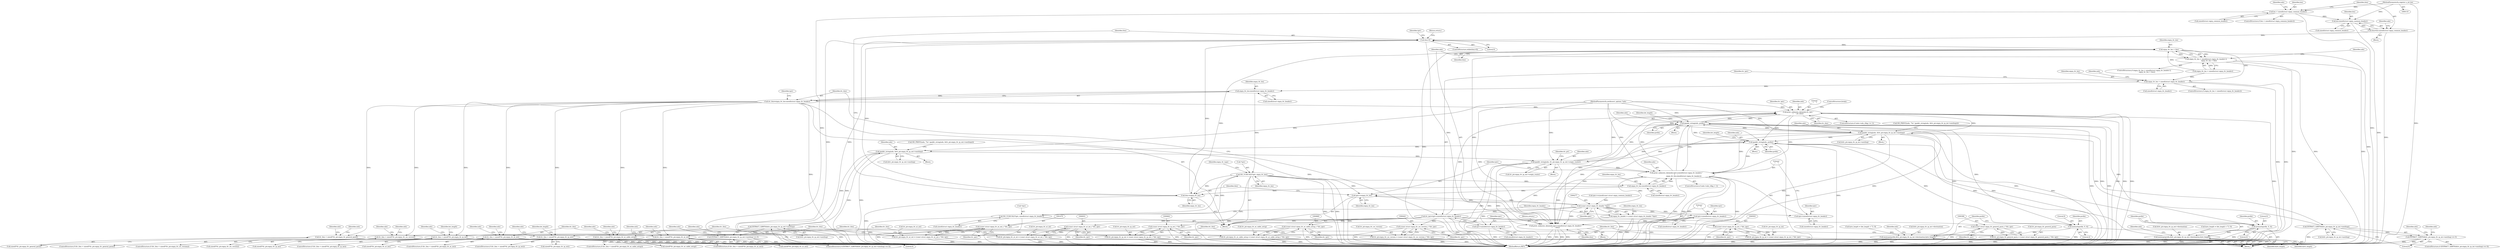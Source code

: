 digraph "0_tcpdump_de981e6070d168b58ec1bb0713ded77ed4ad87f4@API" {
"1000202" [label="(Call,len-sizeof(struct eigrp_common_header))"];
"1000176" [label="(Call,len < sizeof(struct eigrp_common_header))"];
"1000113" [label="(MethodParameterIn,register u_int len)"];
"1000200" [label="(Call,tlen=len-sizeof(struct eigrp_common_header))"];
"1000265" [label="(Call,tlen>0)"];
"1000299" [label="(Call,eigrp_tlv_len > tlen)"];
"1000294" [label="(Call,eigrp_tlv_len < sizeof(struct eigrp_tlv_header) ||\n            eigrp_tlv_len > tlen)"];
"1000303" [label="(Call,print_unknown_data(ndo,tptr+sizeof(struct eigrp_tlv_header),\"\n\t    \",tlen))"];
"1000326" [label="(Call,eigrp_tlv_len < sizeof(struct eigrp_tlv_header))"];
"1000349" [label="(Call,eigrp_tlv_len-sizeof(struct eigrp_tlv_header))"];
"1000347" [label="(Call,tlv_tlen=eigrp_tlv_len-sizeof(struct eigrp_tlv_header))"];
"1000369" [label="(Call,tlv_tlen < sizeof(*tlv_ptr.eigrp_tlv_general_parm))"];
"1000444" [label="(Call,tlv_tlen < sizeof(*tlv_ptr.eigrp_tlv_sw_version))"];
"1000506" [label="(Call,tlv_tlen < sizeof(*tlv_ptr.eigrp_tlv_ip_int))"];
"1000665" [label="(Call,tlv_tlen < sizeof(*tlv_ptr.eigrp_tlv_ip_ext))"];
"1000872" [label="(Call,tlv_tlen < sizeof(*tlv_ptr.eigrp_tlv_at_cable_setup))"];
"1000934" [label="(Call,tlv_tlen < sizeof(*tlv_ptr.eigrp_tlv_at_int))"];
"1001073" [label="(Call,tlv_tlen < sizeof(*tlv_ptr.eigrp_tlv_at_ext))"];
"1001262" [label="(Call,print_unknown_data(ndo,tlv_tptr,\"\n\t    \",tlv_tlen))"];
"1000575" [label="(Call,ipaddr_string(ndo, prefix))"];
"1000556" [label="(Call,memset(prefix, 0, 4))"];
"1000560" [label="(Call,memcpy(prefix,&tlv_ptr.eigrp_tlv_ip_int->destination,byte_length))"];
"1000599" [label="(Call,ipaddr_string(ndo, &tlv_ptr.eigrp_tlv_ip_int->nexthop))"];
"1000581" [label="(Call,EXTRACT_32BITS(&tlv_ptr.eigrp_tlv_ip_int->nexthop))"];
"1000580" [label="(Call,EXTRACT_32BITS(&tlv_ptr.eigrp_tlv_ip_int->nexthop) == 0)"];
"1000734" [label="(Call,ipaddr_string(ndo, prefix))"];
"1000715" [label="(Call,memset(prefix, 0, 4))"];
"1000719" [label="(Call,memcpy(prefix,&tlv_ptr.eigrp_tlv_ip_ext->destination,byte_length))"];
"1000758" [label="(Call,ipaddr_string(ndo, &tlv_ptr.eigrp_tlv_ip_ext->nexthop))"];
"1000740" [label="(Call,EXTRACT_32BITS(&tlv_ptr.eigrp_tlv_ip_ext->nexthop))"];
"1000739" [label="(Call,EXTRACT_32BITS(&tlv_ptr.eigrp_tlv_ip_ext->nexthop) == 0)"];
"1000772" [label="(Call,ipaddr_string(ndo, tlv_ptr.eigrp_tlv_ip_ext->origin_router))"];
"1001274" [label="(Call,print_unknown_data(ndo,tptr+sizeof(struct eigrp_tlv_header),\"\n\t    \",\n                               eigrp_tlv_len-sizeof(struct eigrp_tlv_header)))"];
"1000353" [label="(Call,ND_TCHECK2(*tptr, eigrp_tlv_len))"];
"1000269" [label="(Call,ND_TCHECK2(*tptr, sizeof(struct eigrp_tlv_header)))"];
"1001281" [label="(Call,eigrp_tlv_len-sizeof(struct eigrp_tlv_header))"];
"1001285" [label="(Call,tptr+=eigrp_tlv_len)"];
"1000276" [label="(Call,(const struct eigrp_tlv_header *)tptr)"];
"1000274" [label="(Call,eigrp_tlv_header = (const struct eigrp_tlv_header *)tptr)"];
"1000305" [label="(Call,tptr+sizeof(struct eigrp_tlv_header))"];
"1000341" [label="(Call,tlv_tptr=tptr+sizeof(struct eigrp_tlv_header))"];
"1000365" [label="(Call,(const struct eigrp_tlv_general_parm_t *)tlv_tptr)"];
"1000361" [label="(Call,tlv_ptr.eigrp_tlv_general_parm = (const struct eigrp_tlv_general_parm_t *)tlv_tptr)"];
"1000440" [label="(Call,(const struct eigrp_tlv_sw_version_t *)tlv_tptr)"];
"1000436" [label="(Call,tlv_ptr.eigrp_tlv_sw_version = (const struct eigrp_tlv_sw_version_t *)tlv_tptr)"];
"1000502" [label="(Call,(const struct eigrp_tlv_ip_int_t *)tlv_tptr)"];
"1000498" [label="(Call,tlv_ptr.eigrp_tlv_ip_int = (const struct eigrp_tlv_ip_int_t *)tlv_tptr)"];
"1000661" [label="(Call,(const struct eigrp_tlv_ip_ext_t *)tlv_tptr)"];
"1000657" [label="(Call,tlv_ptr.eigrp_tlv_ip_ext = (const struct eigrp_tlv_ip_ext_t *)tlv_tptr)"];
"1000868" [label="(Call,(const struct eigrp_tlv_at_cable_setup_t *)tlv_tptr)"];
"1000864" [label="(Call,tlv_ptr.eigrp_tlv_at_cable_setup = (const struct eigrp_tlv_at_cable_setup_t *)tlv_tptr)"];
"1000930" [label="(Call,(const struct eigrp_tlv_at_int_t *)tlv_tptr)"];
"1000926" [label="(Call,tlv_ptr.eigrp_tlv_at_int = (const struct eigrp_tlv_at_int_t *)tlv_tptr)"];
"1001069" [label="(Call,(const struct eigrp_tlv_at_ext_t *)tlv_tptr)"];
"1001065" [label="(Call,tlv_ptr.eigrp_tlv_at_ext = (const struct eigrp_tlv_at_ext_t *)tlv_tptr)"];
"1000343" [label="(Call,tptr+sizeof(struct eigrp_tlv_header))"];
"1001276" [label="(Call,tptr+sizeof(struct eigrp_tlv_header))"];
"1001288" [label="(Call,tlen-=eigrp_tlv_len)"];
"1000351" [label="(Call,sizeof(struct eigrp_tlv_header))"];
"1001264" [label="(Identifier,tlv_tptr)"];
"1000307" [label="(Call,sizeof(struct eigrp_tlv_header))"];
"1000365" [label="(Call,(const struct eigrp_tlv_general_parm_t *)tlv_tptr)"];
"1000577" [label="(Identifier,prefix)"];
"1000202" [label="(Call,len-sizeof(struct eigrp_common_header))"];
"1000588" [label="(Literal,0)"];
"1000930" [label="(Call,(const struct eigrp_tlv_at_int_t *)tlv_tptr)"];
"1000295" [label="(Call,eigrp_tlv_len < sizeof(struct eigrp_tlv_header))"];
"1000960" [label="(Identifier,ndo)"];
"1000327" [label="(Identifier,eigrp_tlv_len)"];
"1000353" [label="(Call,ND_TCHECK2(*tptr, eigrp_tlv_len))"];
"1000718" [label="(Literal,4)"];
"1000440" [label="(Call,(const struct eigrp_tlv_sw_version_t *)tlv_tptr)"];
"1000302" [label="(Block,)"];
"1000868" [label="(Call,(const struct eigrp_tlv_at_cable_setup_t *)tlv_tptr)"];
"1000355" [label="(Identifier,tptr)"];
"1000269" [label="(Call,ND_TCHECK2(*tptr, sizeof(struct eigrp_tlv_header)))"];
"1000300" [label="(Identifier,eigrp_tlv_len)"];
"1000932" [label="(Identifier,tlv_tptr)"];
"1000783" [label="(Identifier,tlv_ptr)"];
"1000356" [label="(Identifier,eigrp_tlv_len)"];
"1001065" [label="(Call,tlv_ptr.eigrp_tlv_at_ext = (const struct eigrp_tlv_at_ext_t *)tlv_tptr)"];
"1001263" [label="(Identifier,ndo)"];
"1001265" [label="(Literal,\"\n\t    \")"];
"1001267" [label="(ControlStructure,break;)"];
"1000727" [label="(Identifier,byte_length)"];
"1000272" [label="(Call,sizeof(struct eigrp_tlv_header))"];
"1000747" [label="(Literal,0)"];
"1001297" [label="(MethodReturn,RET)"];
"1000507" [label="(Identifier,tlv_tlen)"];
"1000531" [label="(Identifier,bit_length)"];
"1000561" [label="(Identifier,prefix)"];
"1000260" [label="(Call,tptr+=sizeof(const struct eigrp_common_header))"];
"1001283" [label="(Call,sizeof(struct eigrp_tlv_header))"];
"1000499" [label="(Call,tlv_ptr.eigrp_tlv_ip_int)"];
"1000454" [label="(Identifier,ndo)"];
"1000864" [label="(Call,tlv_ptr.eigrp_tlv_at_cable_setup = (const struct eigrp_tlv_at_cable_setup_t *)tlv_tptr)"];
"1000200" [label="(Call,tlen=len-sizeof(struct eigrp_common_header))"];
"1001266" [label="(Identifier,tlv_tlen)"];
"1000267" [label="(Literal,0)"];
"1000341" [label="(Call,tlv_tptr=tptr+sizeof(struct eigrp_tlv_header))"];
"1001274" [label="(Call,print_unknown_data(ndo,tptr+sizeof(struct eigrp_tlv_header),\"\n\t    \",\n                               eigrp_tlv_len-sizeof(struct eigrp_tlv_header)))"];
"1000183" [label="(Identifier,ndo)"];
"1000301" [label="(Identifier,tlen)"];
"1000328" [label="(Call,sizeof(struct eigrp_tlv_header))"];
"1001289" [label="(Identifier,tlen)"];
"1000601" [label="(Call,&tlv_ptr.eigrp_tlv_ip_int->nexthop)"];
"1000354" [label="(Call,*tptr)"];
"1000326" [label="(Call,eigrp_tlv_len < sizeof(struct eigrp_tlv_header))"];
"1000944" [label="(Identifier,ndo)"];
"1001277" [label="(Identifier,tptr)"];
"1001262" [label="(Call,print_unknown_data(ndo,tlv_tptr,\"\n\t    \",tlv_tlen))"];
"1000314" [label="(Identifier,ndo)"];
"1000568" [label="(Identifier,byte_length)"];
"1000736" [label="(Identifier,prefix)"];
"1001069" [label="(Call,(const struct eigrp_tlv_at_ext_t *)tlv_tptr)"];
"1001071" [label="(Identifier,tlv_tptr)"];
"1000348" [label="(Identifier,tlv_tlen)"];
"1000934" [label="(Call,tlv_tlen < sizeof(*tlv_ptr.eigrp_tlv_at_int))"];
"1000556" [label="(Call,memset(prefix, 0, 4))"];
"1000203" [label="(Identifier,len)"];
"1000774" [label="(Call,tlv_ptr.eigrp_tlv_ip_ext->origin_router)"];
"1000758" [label="(Call,ipaddr_string(ndo, &tlv_ptr.eigrp_tlv_ip_ext->nexthop))"];
"1000274" [label="(Call,eigrp_tlv_header = (const struct eigrp_tlv_header *)tptr)"];
"1000600" [label="(Identifier,ndo)"];
"1000508" [label="(Call,sizeof(*tlv_ptr.eigrp_tlv_ip_int))"];
"1000733" [label="(Block,)"];
"1000204" [label="(Call,sizeof(struct eigrp_common_header))"];
"1000361" [label="(Call,tlv_ptr.eigrp_tlv_general_parm = (const struct eigrp_tlv_general_parm_t *)tlv_tptr)"];
"1001288" [label="(Call,tlen-=eigrp_tlv_len)"];
"1001276" [label="(Call,tptr+sizeof(struct eigrp_tlv_header))"];
"1000596" [label="(Identifier,ndo)"];
"1000176" [label="(Call,len < sizeof(struct eigrp_common_header))"];
"1000716" [label="(Identifier,prefix)"];
"1000362" [label="(Call,tlv_ptr.eigrp_tlv_general_parm)"];
"1000708" [label="(Call,byte_length = (bit_length + 7) / 8)"];
"1000516" [label="(Identifier,ndo)"];
"1000268" [label="(Block,)"];
"1000933" [label="(ControlStructure,if (tlv_tlen < sizeof(*tlv_ptr.eigrp_tlv_at_int)))"];
"1000349" [label="(Call,eigrp_tlv_len-sizeof(struct eigrp_tlv_header))"];
"1000306" [label="(Identifier,tptr)"];
"1000666" [label="(Identifier,tlv_tlen)"];
"1000175" [label="(ControlStructure,if (len < sizeof(struct eigrp_common_header)))"];
"1000657" [label="(Call,tlv_ptr.eigrp_tlv_ip_ext = (const struct eigrp_tlv_ip_ext_t *)tlv_tptr)"];
"1000178" [label="(Call,sizeof(struct eigrp_common_header))"];
"1000342" [label="(Identifier,tlv_tptr)"];
"1000311" [label="(Return,return;)"];
"1000304" [label="(Identifier,ndo)"];
"1000597" [label="(Block,)"];
"1001074" [label="(Identifier,tlv_tlen)"];
"1000737" [label="(Identifier,bit_length)"];
"1000266" [label="(Identifier,tlen)"];
"1000717" [label="(Literal,0)"];
"1000578" [label="(Identifier,bit_length)"];
"1000270" [label="(Call,*tptr)"];
"1000275" [label="(Identifier,eigrp_tlv_header)"];
"1000773" [label="(Identifier,ndo)"];
"1000367" [label="(Identifier,tlv_tptr)"];
"1000371" [label="(Call,sizeof(*tlv_ptr.eigrp_tlv_general_parm))"];
"1000665" [label="(Call,tlv_tlen < sizeof(*tlv_ptr.eigrp_tlv_ip_ext))"];
"1000359" [label="(Block,)"];
"1000581" [label="(Call,EXTRACT_32BITS(&tlv_ptr.eigrp_tlv_ip_int->nexthop))"];
"1000498" [label="(Call,tlv_ptr.eigrp_tlv_ip_int = (const struct eigrp_tlv_ip_int_t *)tlv_tptr)"];
"1000437" [label="(Call,tlv_ptr.eigrp_tlv_sw_version)"];
"1000719" [label="(Call,memcpy(prefix,&tlv_ptr.eigrp_tlv_ip_ext->destination,byte_length))"];
"1000299" [label="(Call,eigrp_tlv_len > tlen)"];
"1000772" [label="(Call,ipaddr_string(ndo, tlv_ptr.eigrp_tlv_ip_ext->origin_router))"];
"1000720" [label="(Identifier,prefix)"];
"1000470" [label="(Identifier,ndo)"];
"1000735" [label="(Identifier,ndo)"];
"1001280" [label="(Literal,\"\n\t    \")"];
"1000113" [label="(MethodParameterIn,register u_int len)"];
"1000505" [label="(ControlStructure,if (tlv_tlen < sizeof(*tlv_ptr.eigrp_tlv_ip_int)))"];
"1000558" [label="(Literal,0)"];
"1000280" [label="(Identifier,eigrp_tlv_len)"];
"1000502" [label="(Call,(const struct eigrp_tlv_ip_int_t *)tlv_tptr)"];
"1000559" [label="(Literal,4)"];
"1001099" [label="(Identifier,ndo)"];
"1000309" [label="(Literal,\"\n\t    \")"];
"1000740" [label="(Call,EXTRACT_32BITS(&tlv_ptr.eigrp_tlv_ip_ext->nexthop))"];
"1000739" [label="(Call,EXTRACT_32BITS(&tlv_ptr.eigrp_tlv_ip_ext->nexthop) == 0)"];
"1000594" [label="(Call,ND_PRINT((ndo, \"%s\",ipaddr_string(ndo, &tlv_ptr.eigrp_tlv_ip_int->nexthop))))"];
"1000347" [label="(Call,tlv_tlen=eigrp_tlv_len-sizeof(struct eigrp_tlv_header))"];
"1000436" [label="(Call,tlv_ptr.eigrp_tlv_sw_version = (const struct eigrp_tlv_sw_version_t *)tlv_tptr)"];
"1001073" [label="(Call,tlv_tlen < sizeof(*tlv_ptr.eigrp_tlv_at_ext))"];
"1000265" [label="(Call,tlen>0)"];
"1000580" [label="(Call,EXTRACT_32BITS(&tlv_ptr.eigrp_tlv_ip_int->nexthop) == 0)"];
"1000755" [label="(Identifier,ndo)"];
"1000305" [label="(Call,tptr+sizeof(struct eigrp_tlv_header))"];
"1001066" [label="(Call,tlv_ptr.eigrp_tlv_at_ext)"];
"1000504" [label="(Identifier,tlv_tptr)"];
"1000690" [label="(Identifier,bit_length)"];
"1000303" [label="(Call,print_unknown_data(ndo,tptr+sizeof(struct eigrp_tlv_header),\"\n\t    \",tlen))"];
"1000926" [label="(Call,tlv_ptr.eigrp_tlv_at_int = (const struct eigrp_tlv_at_int_t *)tlv_tptr)"];
"1000741" [label="(Call,&tlv_ptr.eigrp_tlv_ip_ext->nexthop)"];
"1000443" [label="(ControlStructure,if (tlv_tlen < sizeof(*tlv_ptr.eigrp_tlv_sw_version)))"];
"1000294" [label="(Call,eigrp_tlv_len < sizeof(struct eigrp_tlv_header) ||\n            eigrp_tlv_len > tlen)"];
"1001282" [label="(Identifier,eigrp_tlv_len)"];
"1000734" [label="(Call,ipaddr_string(ndo, prefix))"];
"1000446" [label="(Call,sizeof(*tlv_ptr.eigrp_tlv_sw_version))"];
"1000750" [label="(Identifier,ndo)"];
"1000370" [label="(Identifier,tlv_tlen)"];
"1001286" [label="(Identifier,tptr)"];
"1001083" [label="(Identifier,ndo)"];
"1000865" [label="(Call,tlv_ptr.eigrp_tlv_at_cable_setup)"];
"1000177" [label="(Identifier,len)"];
"1000898" [label="(Identifier,ndo)"];
"1000667" [label="(Call,sizeof(*tlv_ptr.eigrp_tlv_ip_ext))"];
"1000927" [label="(Call,tlv_ptr.eigrp_tlv_at_int)"];
"1001256" [label="(ControlStructure,if (ndo->ndo_vflag <= 1))"];
"1000557" [label="(Identifier,prefix)"];
"1000343" [label="(Call,tptr+sizeof(struct eigrp_tlv_header))"];
"1000579" [label="(ControlStructure,if (EXTRACT_32BITS(&tlv_ptr.eigrp_tlv_ip_int->nexthop) == 0))"];
"1000444" [label="(Call,tlv_tlen < sizeof(*tlv_ptr.eigrp_tlv_sw_version))"];
"1000562" [label="(Call,&tlv_ptr.eigrp_tlv_ip_int->destination)"];
"1000278" [label="(Identifier,tptr)"];
"1000549" [label="(Call,byte_length = (bit_length + 7) / 8)"];
"1000759" [label="(Identifier,ndo)"];
"1000271" [label="(Identifier,tptr)"];
"1000368" [label="(ControlStructure,if (tlv_tlen < sizeof(*tlv_ptr.eigrp_tlv_general_parm)))"];
"1000111" [label="(MethodParameterIn,netdissect_options *ndo)"];
"1000882" [label="(Identifier,ndo)"];
"1000445" [label="(Identifier,tlv_tlen)"];
"1001275" [label="(Identifier,ndo)"];
"1001281" [label="(Call,eigrp_tlv_len-sizeof(struct eigrp_tlv_header))"];
"1000369" [label="(Call,tlv_tlen < sizeof(*tlv_ptr.eigrp_tlv_general_parm))"];
"1000325" [label="(ControlStructure,if (eigrp_tlv_len < sizeof(struct eigrp_tlv_header)))"];
"1000760" [label="(Call,&tlv_ptr.eigrp_tlv_ip_ext->nexthop)"];
"1000591" [label="(Identifier,ndo)"];
"1000201" [label="(Identifier,tlen)"];
"1000730" [label="(Identifier,ndo)"];
"1000599" [label="(Call,ipaddr_string(ndo, &tlv_ptr.eigrp_tlv_ip_int->nexthop))"];
"1000574" [label="(Block,)"];
"1000664" [label="(ControlStructure,if (tlv_tlen < sizeof(*tlv_ptr.eigrp_tlv_ip_ext)))"];
"1000208" [label="(Identifier,ndo)"];
"1001278" [label="(Call,sizeof(struct eigrp_tlv_header))"];
"1000442" [label="(Identifier,tlv_tptr)"];
"1000276" [label="(Call,(const struct eigrp_tlv_header *)tptr)"];
"1001290" [label="(Identifier,eigrp_tlv_len)"];
"1000506" [label="(Call,tlv_tlen < sizeof(*tlv_ptr.eigrp_tlv_ip_int))"];
"1000873" [label="(Identifier,tlv_tlen)"];
"1001072" [label="(ControlStructure,if (tlv_tlen < sizeof(*tlv_ptr.eigrp_tlv_at_ext)))"];
"1000576" [label="(Identifier,ndo)"];
"1000753" [label="(Call,ND_PRINT((ndo, \"%s\",ipaddr_string(ndo, &tlv_ptr.eigrp_tlv_ip_ext->nexthop))))"];
"1000571" [label="(Identifier,ndo)"];
"1000936" [label="(Call,sizeof(*tlv_ptr.eigrp_tlv_at_int))"];
"1000114" [label="(Block,)"];
"1000872" [label="(Call,tlv_tlen < sizeof(*tlv_ptr.eigrp_tlv_at_cable_setup))"];
"1000395" [label="(Identifier,ndo)"];
"1001291" [label="(Return,return;)"];
"1000264" [label="(ControlStructure,while(tlen>0))"];
"1000358" [label="(Identifier,eigrp_tlv_type)"];
"1000663" [label="(Identifier,tlv_tptr)"];
"1000310" [label="(Identifier,tlen)"];
"1000575" [label="(Call,ipaddr_string(ndo, prefix))"];
"1000721" [label="(Call,&tlv_ptr.eigrp_tlv_ip_ext->destination)"];
"1000350" [label="(Identifier,eigrp_tlv_len)"];
"1000935" [label="(Identifier,tlv_tlen)"];
"1000560" [label="(Call,memcpy(prefix,&tlv_ptr.eigrp_tlv_ip_int->destination,byte_length))"];
"1000293" [label="(ControlStructure,if (eigrp_tlv_len < sizeof(struct eigrp_tlv_header) ||\n            eigrp_tlv_len > tlen))"];
"1000871" [label="(ControlStructure,if (tlv_tlen < sizeof(*tlv_ptr.eigrp_tlv_at_cable_setup)))"];
"1000379" [label="(Identifier,ndo)"];
"1000874" [label="(Call,sizeof(*tlv_ptr.eigrp_tlv_at_cable_setup))"];
"1000756" [label="(Block,)"];
"1001075" [label="(Call,sizeof(*tlv_ptr.eigrp_tlv_at_ext))"];
"1000771" [label="(Block,)"];
"1000661" [label="(Call,(const struct eigrp_tlv_ip_ext_t *)tlv_tptr)"];
"1000658" [label="(Call,tlv_ptr.eigrp_tlv_ip_ext)"];
"1000345" [label="(Call,sizeof(struct eigrp_tlv_header))"];
"1001285" [label="(Call,tptr+=eigrp_tlv_len)"];
"1000333" [label="(Identifier,ndo)"];
"1001287" [label="(Identifier,eigrp_tlv_len)"];
"1000344" [label="(Identifier,tptr)"];
"1000738" [label="(ControlStructure,if (EXTRACT_32BITS(&tlv_ptr.eigrp_tlv_ip_ext->nexthop) == 0))"];
"1001268" [label="(ControlStructure,if (ndo->ndo_vflag > 1))"];
"1000870" [label="(Identifier,tlv_tptr)"];
"1000675" [label="(Identifier,ndo)"];
"1000715" [label="(Call,memset(prefix, 0, 4))"];
"1000582" [label="(Call,&tlv_ptr.eigrp_tlv_ip_int->nexthop)"];
"1000202" -> "1000200"  [label="AST: "];
"1000202" -> "1000204"  [label="CFG: "];
"1000203" -> "1000202"  [label="AST: "];
"1000204" -> "1000202"  [label="AST: "];
"1000200" -> "1000202"  [label="CFG: "];
"1000202" -> "1001297"  [label="DDG: "];
"1000202" -> "1000200"  [label="DDG: "];
"1000176" -> "1000202"  [label="DDG: "];
"1000113" -> "1000202"  [label="DDG: "];
"1000176" -> "1000175"  [label="AST: "];
"1000176" -> "1000178"  [label="CFG: "];
"1000177" -> "1000176"  [label="AST: "];
"1000178" -> "1000176"  [label="AST: "];
"1000183" -> "1000176"  [label="CFG: "];
"1000201" -> "1000176"  [label="CFG: "];
"1000176" -> "1001297"  [label="DDG: "];
"1000176" -> "1001297"  [label="DDG: "];
"1000113" -> "1000176"  [label="DDG: "];
"1000113" -> "1000110"  [label="AST: "];
"1000113" -> "1001297"  [label="DDG: "];
"1000200" -> "1000114"  [label="AST: "];
"1000201" -> "1000200"  [label="AST: "];
"1000208" -> "1000200"  [label="CFG: "];
"1000200" -> "1001297"  [label="DDG: "];
"1000200" -> "1000265"  [label="DDG: "];
"1000265" -> "1000264"  [label="AST: "];
"1000265" -> "1000267"  [label="CFG: "];
"1000266" -> "1000265"  [label="AST: "];
"1000267" -> "1000265"  [label="AST: "];
"1000271" -> "1000265"  [label="CFG: "];
"1001291" -> "1000265"  [label="CFG: "];
"1000265" -> "1001297"  [label="DDG: "];
"1000265" -> "1001297"  [label="DDG: "];
"1001288" -> "1000265"  [label="DDG: "];
"1000265" -> "1000299"  [label="DDG: "];
"1000265" -> "1000303"  [label="DDG: "];
"1000265" -> "1001288"  [label="DDG: "];
"1000299" -> "1000294"  [label="AST: "];
"1000299" -> "1000301"  [label="CFG: "];
"1000300" -> "1000299"  [label="AST: "];
"1000301" -> "1000299"  [label="AST: "];
"1000294" -> "1000299"  [label="CFG: "];
"1000299" -> "1001297"  [label="DDG: "];
"1000299" -> "1001297"  [label="DDG: "];
"1000299" -> "1000294"  [label="DDG: "];
"1000299" -> "1000294"  [label="DDG: "];
"1000295" -> "1000299"  [label="DDG: "];
"1000299" -> "1000303"  [label="DDG: "];
"1000299" -> "1000326"  [label="DDG: "];
"1000299" -> "1001288"  [label="DDG: "];
"1000294" -> "1000293"  [label="AST: "];
"1000294" -> "1000295"  [label="CFG: "];
"1000295" -> "1000294"  [label="AST: "];
"1000304" -> "1000294"  [label="CFG: "];
"1000314" -> "1000294"  [label="CFG: "];
"1000294" -> "1001297"  [label="DDG: "];
"1000294" -> "1001297"  [label="DDG: "];
"1000294" -> "1001297"  [label="DDG: "];
"1000295" -> "1000294"  [label="DDG: "];
"1000303" -> "1000302"  [label="AST: "];
"1000303" -> "1000310"  [label="CFG: "];
"1000304" -> "1000303"  [label="AST: "];
"1000305" -> "1000303"  [label="AST: "];
"1000309" -> "1000303"  [label="AST: "];
"1000310" -> "1000303"  [label="AST: "];
"1000311" -> "1000303"  [label="CFG: "];
"1000303" -> "1001297"  [label="DDG: "];
"1000303" -> "1001297"  [label="DDG: "];
"1000303" -> "1001297"  [label="DDG: "];
"1000303" -> "1001297"  [label="DDG: "];
"1001274" -> "1000303"  [label="DDG: "];
"1000772" -> "1000303"  [label="DDG: "];
"1000599" -> "1000303"  [label="DDG: "];
"1001262" -> "1000303"  [label="DDG: "];
"1000575" -> "1000303"  [label="DDG: "];
"1000111" -> "1000303"  [label="DDG: "];
"1000276" -> "1000303"  [label="DDG: "];
"1000326" -> "1000325"  [label="AST: "];
"1000326" -> "1000328"  [label="CFG: "];
"1000327" -> "1000326"  [label="AST: "];
"1000328" -> "1000326"  [label="AST: "];
"1000333" -> "1000326"  [label="CFG: "];
"1000342" -> "1000326"  [label="CFG: "];
"1000326" -> "1001297"  [label="DDG: "];
"1000326" -> "1001297"  [label="DDG: "];
"1000295" -> "1000326"  [label="DDG: "];
"1000326" -> "1000349"  [label="DDG: "];
"1000349" -> "1000347"  [label="AST: "];
"1000349" -> "1000351"  [label="CFG: "];
"1000350" -> "1000349"  [label="AST: "];
"1000351" -> "1000349"  [label="AST: "];
"1000347" -> "1000349"  [label="CFG: "];
"1000349" -> "1000347"  [label="DDG: "];
"1000349" -> "1000353"  [label="DDG: "];
"1000347" -> "1000268"  [label="AST: "];
"1000348" -> "1000347"  [label="AST: "];
"1000355" -> "1000347"  [label="CFG: "];
"1000347" -> "1001297"  [label="DDG: "];
"1000347" -> "1001297"  [label="DDG: "];
"1000347" -> "1000369"  [label="DDG: "];
"1000347" -> "1000444"  [label="DDG: "];
"1000347" -> "1000506"  [label="DDG: "];
"1000347" -> "1000665"  [label="DDG: "];
"1000347" -> "1000872"  [label="DDG: "];
"1000347" -> "1000934"  [label="DDG: "];
"1000347" -> "1001073"  [label="DDG: "];
"1000347" -> "1001262"  [label="DDG: "];
"1000369" -> "1000368"  [label="AST: "];
"1000369" -> "1000371"  [label="CFG: "];
"1000370" -> "1000369"  [label="AST: "];
"1000371" -> "1000369"  [label="AST: "];
"1000379" -> "1000369"  [label="CFG: "];
"1000395" -> "1000369"  [label="CFG: "];
"1000369" -> "1001297"  [label="DDG: "];
"1000369" -> "1001297"  [label="DDG: "];
"1000444" -> "1000443"  [label="AST: "];
"1000444" -> "1000446"  [label="CFG: "];
"1000445" -> "1000444"  [label="AST: "];
"1000446" -> "1000444"  [label="AST: "];
"1000454" -> "1000444"  [label="CFG: "];
"1000470" -> "1000444"  [label="CFG: "];
"1000444" -> "1001297"  [label="DDG: "];
"1000444" -> "1001297"  [label="DDG: "];
"1000506" -> "1000505"  [label="AST: "];
"1000506" -> "1000508"  [label="CFG: "];
"1000507" -> "1000506"  [label="AST: "];
"1000508" -> "1000506"  [label="AST: "];
"1000516" -> "1000506"  [label="CFG: "];
"1000531" -> "1000506"  [label="CFG: "];
"1000506" -> "1001297"  [label="DDG: "];
"1000506" -> "1001297"  [label="DDG: "];
"1000665" -> "1000664"  [label="AST: "];
"1000665" -> "1000667"  [label="CFG: "];
"1000666" -> "1000665"  [label="AST: "];
"1000667" -> "1000665"  [label="AST: "];
"1000675" -> "1000665"  [label="CFG: "];
"1000690" -> "1000665"  [label="CFG: "];
"1000665" -> "1001297"  [label="DDG: "];
"1000665" -> "1001297"  [label="DDG: "];
"1000872" -> "1000871"  [label="AST: "];
"1000872" -> "1000874"  [label="CFG: "];
"1000873" -> "1000872"  [label="AST: "];
"1000874" -> "1000872"  [label="AST: "];
"1000882" -> "1000872"  [label="CFG: "];
"1000898" -> "1000872"  [label="CFG: "];
"1000872" -> "1001297"  [label="DDG: "];
"1000872" -> "1001297"  [label="DDG: "];
"1000934" -> "1000933"  [label="AST: "];
"1000934" -> "1000936"  [label="CFG: "];
"1000935" -> "1000934"  [label="AST: "];
"1000936" -> "1000934"  [label="AST: "];
"1000944" -> "1000934"  [label="CFG: "];
"1000960" -> "1000934"  [label="CFG: "];
"1000934" -> "1001297"  [label="DDG: "];
"1000934" -> "1001297"  [label="DDG: "];
"1001073" -> "1001072"  [label="AST: "];
"1001073" -> "1001075"  [label="CFG: "];
"1001074" -> "1001073"  [label="AST: "];
"1001075" -> "1001073"  [label="AST: "];
"1001083" -> "1001073"  [label="CFG: "];
"1001099" -> "1001073"  [label="CFG: "];
"1001073" -> "1001297"  [label="DDG: "];
"1001073" -> "1001297"  [label="DDG: "];
"1001262" -> "1001256"  [label="AST: "];
"1001262" -> "1001266"  [label="CFG: "];
"1001263" -> "1001262"  [label="AST: "];
"1001264" -> "1001262"  [label="AST: "];
"1001265" -> "1001262"  [label="AST: "];
"1001266" -> "1001262"  [label="AST: "];
"1001267" -> "1001262"  [label="CFG: "];
"1001262" -> "1001297"  [label="DDG: "];
"1001262" -> "1001297"  [label="DDG: "];
"1001262" -> "1001297"  [label="DDG: "];
"1001262" -> "1001297"  [label="DDG: "];
"1001262" -> "1000575"  [label="DDG: "];
"1001262" -> "1000734"  [label="DDG: "];
"1001274" -> "1001262"  [label="DDG: "];
"1000772" -> "1001262"  [label="DDG: "];
"1000599" -> "1001262"  [label="DDG: "];
"1000575" -> "1001262"  [label="DDG: "];
"1000111" -> "1001262"  [label="DDG: "];
"1000341" -> "1001262"  [label="DDG: "];
"1001262" -> "1001274"  [label="DDG: "];
"1000575" -> "1000574"  [label="AST: "];
"1000575" -> "1000577"  [label="CFG: "];
"1000576" -> "1000575"  [label="AST: "];
"1000577" -> "1000575"  [label="AST: "];
"1000578" -> "1000575"  [label="CFG: "];
"1000575" -> "1001297"  [label="DDG: "];
"1000575" -> "1001297"  [label="DDG: "];
"1000575" -> "1001297"  [label="DDG: "];
"1000575" -> "1000556"  [label="DDG: "];
"1001274" -> "1000575"  [label="DDG: "];
"1000772" -> "1000575"  [label="DDG: "];
"1000599" -> "1000575"  [label="DDG: "];
"1000111" -> "1000575"  [label="DDG: "];
"1000560" -> "1000575"  [label="DDG: "];
"1000575" -> "1000599"  [label="DDG: "];
"1000575" -> "1000715"  [label="DDG: "];
"1000575" -> "1000734"  [label="DDG: "];
"1000575" -> "1001274"  [label="DDG: "];
"1000556" -> "1000359"  [label="AST: "];
"1000556" -> "1000559"  [label="CFG: "];
"1000557" -> "1000556"  [label="AST: "];
"1000558" -> "1000556"  [label="AST: "];
"1000559" -> "1000556"  [label="AST: "];
"1000561" -> "1000556"  [label="CFG: "];
"1000556" -> "1001297"  [label="DDG: "];
"1000734" -> "1000556"  [label="DDG: "];
"1000556" -> "1000560"  [label="DDG: "];
"1000560" -> "1000359"  [label="AST: "];
"1000560" -> "1000568"  [label="CFG: "];
"1000561" -> "1000560"  [label="AST: "];
"1000562" -> "1000560"  [label="AST: "];
"1000568" -> "1000560"  [label="AST: "];
"1000571" -> "1000560"  [label="CFG: "];
"1000560" -> "1001297"  [label="DDG: "];
"1000560" -> "1001297"  [label="DDG: "];
"1000560" -> "1001297"  [label="DDG: "];
"1000549" -> "1000560"  [label="DDG: "];
"1000599" -> "1000597"  [label="AST: "];
"1000599" -> "1000601"  [label="CFG: "];
"1000600" -> "1000599"  [label="AST: "];
"1000601" -> "1000599"  [label="AST: "];
"1000594" -> "1000599"  [label="CFG: "];
"1000599" -> "1001297"  [label="DDG: "];
"1000599" -> "1001297"  [label="DDG: "];
"1000599" -> "1001297"  [label="DDG: "];
"1000599" -> "1000581"  [label="DDG: "];
"1000111" -> "1000599"  [label="DDG: "];
"1000581" -> "1000599"  [label="DDG: "];
"1000599" -> "1000734"  [label="DDG: "];
"1000599" -> "1001274"  [label="DDG: "];
"1000581" -> "1000580"  [label="AST: "];
"1000581" -> "1000582"  [label="CFG: "];
"1000582" -> "1000581"  [label="AST: "];
"1000588" -> "1000581"  [label="CFG: "];
"1000581" -> "1001297"  [label="DDG: "];
"1000581" -> "1000580"  [label="DDG: "];
"1000580" -> "1000579"  [label="AST: "];
"1000580" -> "1000588"  [label="CFG: "];
"1000588" -> "1000580"  [label="AST: "];
"1000591" -> "1000580"  [label="CFG: "];
"1000596" -> "1000580"  [label="CFG: "];
"1000580" -> "1001297"  [label="DDG: "];
"1000580" -> "1001297"  [label="DDG: "];
"1000734" -> "1000733"  [label="AST: "];
"1000734" -> "1000736"  [label="CFG: "];
"1000735" -> "1000734"  [label="AST: "];
"1000736" -> "1000734"  [label="AST: "];
"1000737" -> "1000734"  [label="CFG: "];
"1000734" -> "1001297"  [label="DDG: "];
"1000734" -> "1001297"  [label="DDG: "];
"1000734" -> "1000715"  [label="DDG: "];
"1001274" -> "1000734"  [label="DDG: "];
"1000772" -> "1000734"  [label="DDG: "];
"1000111" -> "1000734"  [label="DDG: "];
"1000719" -> "1000734"  [label="DDG: "];
"1000734" -> "1000758"  [label="DDG: "];
"1000734" -> "1000772"  [label="DDG: "];
"1000715" -> "1000359"  [label="AST: "];
"1000715" -> "1000718"  [label="CFG: "];
"1000716" -> "1000715"  [label="AST: "];
"1000717" -> "1000715"  [label="AST: "];
"1000718" -> "1000715"  [label="AST: "];
"1000720" -> "1000715"  [label="CFG: "];
"1000715" -> "1001297"  [label="DDG: "];
"1000715" -> "1000719"  [label="DDG: "];
"1000719" -> "1000359"  [label="AST: "];
"1000719" -> "1000727"  [label="CFG: "];
"1000720" -> "1000719"  [label="AST: "];
"1000721" -> "1000719"  [label="AST: "];
"1000727" -> "1000719"  [label="AST: "];
"1000730" -> "1000719"  [label="CFG: "];
"1000719" -> "1001297"  [label="DDG: "];
"1000719" -> "1001297"  [label="DDG: "];
"1000719" -> "1001297"  [label="DDG: "];
"1000708" -> "1000719"  [label="DDG: "];
"1000758" -> "1000756"  [label="AST: "];
"1000758" -> "1000760"  [label="CFG: "];
"1000759" -> "1000758"  [label="AST: "];
"1000760" -> "1000758"  [label="AST: "];
"1000753" -> "1000758"  [label="CFG: "];
"1000758" -> "1001297"  [label="DDG: "];
"1000758" -> "1001297"  [label="DDG: "];
"1000758" -> "1000740"  [label="DDG: "];
"1000111" -> "1000758"  [label="DDG: "];
"1000740" -> "1000758"  [label="DDG: "];
"1000758" -> "1000772"  [label="DDG: "];
"1000740" -> "1000739"  [label="AST: "];
"1000740" -> "1000741"  [label="CFG: "];
"1000741" -> "1000740"  [label="AST: "];
"1000747" -> "1000740"  [label="CFG: "];
"1000740" -> "1001297"  [label="DDG: "];
"1000740" -> "1000739"  [label="DDG: "];
"1000739" -> "1000738"  [label="AST: "];
"1000739" -> "1000747"  [label="CFG: "];
"1000747" -> "1000739"  [label="AST: "];
"1000750" -> "1000739"  [label="CFG: "];
"1000755" -> "1000739"  [label="CFG: "];
"1000739" -> "1001297"  [label="DDG: "];
"1000739" -> "1001297"  [label="DDG: "];
"1000772" -> "1000771"  [label="AST: "];
"1000772" -> "1000774"  [label="CFG: "];
"1000773" -> "1000772"  [label="AST: "];
"1000774" -> "1000772"  [label="AST: "];
"1000783" -> "1000772"  [label="CFG: "];
"1000772" -> "1001297"  [label="DDG: "];
"1000772" -> "1001297"  [label="DDG: "];
"1000772" -> "1001297"  [label="DDG: "];
"1000111" -> "1000772"  [label="DDG: "];
"1000772" -> "1001274"  [label="DDG: "];
"1001274" -> "1001268"  [label="AST: "];
"1001274" -> "1001281"  [label="CFG: "];
"1001275" -> "1001274"  [label="AST: "];
"1001276" -> "1001274"  [label="AST: "];
"1001280" -> "1001274"  [label="AST: "];
"1001281" -> "1001274"  [label="AST: "];
"1001286" -> "1001274"  [label="CFG: "];
"1001274" -> "1001297"  [label="DDG: "];
"1001274" -> "1001297"  [label="DDG: "];
"1001274" -> "1001297"  [label="DDG: "];
"1001274" -> "1001297"  [label="DDG: "];
"1000111" -> "1001274"  [label="DDG: "];
"1000276" -> "1001274"  [label="DDG: "];
"1001281" -> "1001274"  [label="DDG: "];
"1000353" -> "1000268"  [label="AST: "];
"1000353" -> "1000356"  [label="CFG: "];
"1000354" -> "1000353"  [label="AST: "];
"1000356" -> "1000353"  [label="AST: "];
"1000358" -> "1000353"  [label="CFG: "];
"1000353" -> "1001297"  [label="DDG: "];
"1000353" -> "1001297"  [label="DDG: "];
"1000353" -> "1001297"  [label="DDG: "];
"1000353" -> "1000269"  [label="DDG: "];
"1000269" -> "1000353"  [label="DDG: "];
"1000353" -> "1001281"  [label="DDG: "];
"1000353" -> "1001285"  [label="DDG: "];
"1000353" -> "1001288"  [label="DDG: "];
"1000269" -> "1000268"  [label="AST: "];
"1000269" -> "1000272"  [label="CFG: "];
"1000270" -> "1000269"  [label="AST: "];
"1000272" -> "1000269"  [label="AST: "];
"1000275" -> "1000269"  [label="CFG: "];
"1000269" -> "1001297"  [label="DDG: "];
"1000269" -> "1001297"  [label="DDG: "];
"1001281" -> "1001283"  [label="CFG: "];
"1001282" -> "1001281"  [label="AST: "];
"1001283" -> "1001281"  [label="AST: "];
"1001281" -> "1001285"  [label="DDG: "];
"1001281" -> "1001288"  [label="DDG: "];
"1001285" -> "1000268"  [label="AST: "];
"1001285" -> "1001287"  [label="CFG: "];
"1001286" -> "1001285"  [label="AST: "];
"1001287" -> "1001285"  [label="AST: "];
"1001289" -> "1001285"  [label="CFG: "];
"1001285" -> "1001297"  [label="DDG: "];
"1001285" -> "1000276"  [label="DDG: "];
"1000276" -> "1001285"  [label="DDG: "];
"1000276" -> "1000274"  [label="AST: "];
"1000276" -> "1000278"  [label="CFG: "];
"1000277" -> "1000276"  [label="AST: "];
"1000278" -> "1000276"  [label="AST: "];
"1000274" -> "1000276"  [label="CFG: "];
"1000276" -> "1001297"  [label="DDG: "];
"1000276" -> "1000274"  [label="DDG: "];
"1000260" -> "1000276"  [label="DDG: "];
"1000276" -> "1000305"  [label="DDG: "];
"1000276" -> "1000341"  [label="DDG: "];
"1000276" -> "1000343"  [label="DDG: "];
"1000276" -> "1001276"  [label="DDG: "];
"1000274" -> "1000268"  [label="AST: "];
"1000275" -> "1000274"  [label="AST: "];
"1000280" -> "1000274"  [label="CFG: "];
"1000274" -> "1001297"  [label="DDG: "];
"1000274" -> "1001297"  [label="DDG: "];
"1000305" -> "1000307"  [label="CFG: "];
"1000306" -> "1000305"  [label="AST: "];
"1000307" -> "1000305"  [label="AST: "];
"1000309" -> "1000305"  [label="CFG: "];
"1000305" -> "1001297"  [label="DDG: "];
"1000341" -> "1000268"  [label="AST: "];
"1000341" -> "1000343"  [label="CFG: "];
"1000342" -> "1000341"  [label="AST: "];
"1000343" -> "1000341"  [label="AST: "];
"1000348" -> "1000341"  [label="CFG: "];
"1000341" -> "1001297"  [label="DDG: "];
"1000341" -> "1001297"  [label="DDG: "];
"1000341" -> "1000365"  [label="DDG: "];
"1000341" -> "1000440"  [label="DDG: "];
"1000341" -> "1000502"  [label="DDG: "];
"1000341" -> "1000661"  [label="DDG: "];
"1000341" -> "1000868"  [label="DDG: "];
"1000341" -> "1000930"  [label="DDG: "];
"1000341" -> "1001069"  [label="DDG: "];
"1000365" -> "1000361"  [label="AST: "];
"1000365" -> "1000367"  [label="CFG: "];
"1000366" -> "1000365"  [label="AST: "];
"1000367" -> "1000365"  [label="AST: "];
"1000361" -> "1000365"  [label="CFG: "];
"1000365" -> "1001297"  [label="DDG: "];
"1000365" -> "1000361"  [label="DDG: "];
"1000361" -> "1000359"  [label="AST: "];
"1000362" -> "1000361"  [label="AST: "];
"1000370" -> "1000361"  [label="CFG: "];
"1000361" -> "1001297"  [label="DDG: "];
"1000361" -> "1001297"  [label="DDG: "];
"1000440" -> "1000436"  [label="AST: "];
"1000440" -> "1000442"  [label="CFG: "];
"1000441" -> "1000440"  [label="AST: "];
"1000442" -> "1000440"  [label="AST: "];
"1000436" -> "1000440"  [label="CFG: "];
"1000440" -> "1001297"  [label="DDG: "];
"1000440" -> "1000436"  [label="DDG: "];
"1000436" -> "1000359"  [label="AST: "];
"1000437" -> "1000436"  [label="AST: "];
"1000445" -> "1000436"  [label="CFG: "];
"1000436" -> "1001297"  [label="DDG: "];
"1000436" -> "1001297"  [label="DDG: "];
"1000502" -> "1000498"  [label="AST: "];
"1000502" -> "1000504"  [label="CFG: "];
"1000503" -> "1000502"  [label="AST: "];
"1000504" -> "1000502"  [label="AST: "];
"1000498" -> "1000502"  [label="CFG: "];
"1000502" -> "1001297"  [label="DDG: "];
"1000502" -> "1000498"  [label="DDG: "];
"1000498" -> "1000359"  [label="AST: "];
"1000499" -> "1000498"  [label="AST: "];
"1000507" -> "1000498"  [label="CFG: "];
"1000498" -> "1001297"  [label="DDG: "];
"1000498" -> "1001297"  [label="DDG: "];
"1000661" -> "1000657"  [label="AST: "];
"1000661" -> "1000663"  [label="CFG: "];
"1000662" -> "1000661"  [label="AST: "];
"1000663" -> "1000661"  [label="AST: "];
"1000657" -> "1000661"  [label="CFG: "];
"1000661" -> "1001297"  [label="DDG: "];
"1000661" -> "1000657"  [label="DDG: "];
"1000657" -> "1000359"  [label="AST: "];
"1000658" -> "1000657"  [label="AST: "];
"1000666" -> "1000657"  [label="CFG: "];
"1000657" -> "1001297"  [label="DDG: "];
"1000657" -> "1001297"  [label="DDG: "];
"1000868" -> "1000864"  [label="AST: "];
"1000868" -> "1000870"  [label="CFG: "];
"1000869" -> "1000868"  [label="AST: "];
"1000870" -> "1000868"  [label="AST: "];
"1000864" -> "1000868"  [label="CFG: "];
"1000868" -> "1001297"  [label="DDG: "];
"1000868" -> "1000864"  [label="DDG: "];
"1000864" -> "1000359"  [label="AST: "];
"1000865" -> "1000864"  [label="AST: "];
"1000873" -> "1000864"  [label="CFG: "];
"1000864" -> "1001297"  [label="DDG: "];
"1000864" -> "1001297"  [label="DDG: "];
"1000930" -> "1000926"  [label="AST: "];
"1000930" -> "1000932"  [label="CFG: "];
"1000931" -> "1000930"  [label="AST: "];
"1000932" -> "1000930"  [label="AST: "];
"1000926" -> "1000930"  [label="CFG: "];
"1000930" -> "1001297"  [label="DDG: "];
"1000930" -> "1000926"  [label="DDG: "];
"1000926" -> "1000359"  [label="AST: "];
"1000927" -> "1000926"  [label="AST: "];
"1000935" -> "1000926"  [label="CFG: "];
"1000926" -> "1001297"  [label="DDG: "];
"1000926" -> "1001297"  [label="DDG: "];
"1001069" -> "1001065"  [label="AST: "];
"1001069" -> "1001071"  [label="CFG: "];
"1001070" -> "1001069"  [label="AST: "];
"1001071" -> "1001069"  [label="AST: "];
"1001065" -> "1001069"  [label="CFG: "];
"1001069" -> "1001297"  [label="DDG: "];
"1001069" -> "1001065"  [label="DDG: "];
"1001065" -> "1000359"  [label="AST: "];
"1001066" -> "1001065"  [label="AST: "];
"1001074" -> "1001065"  [label="CFG: "];
"1001065" -> "1001297"  [label="DDG: "];
"1001065" -> "1001297"  [label="DDG: "];
"1000343" -> "1000345"  [label="CFG: "];
"1000344" -> "1000343"  [label="AST: "];
"1000345" -> "1000343"  [label="AST: "];
"1000343" -> "1001297"  [label="DDG: "];
"1001276" -> "1001278"  [label="CFG: "];
"1001277" -> "1001276"  [label="AST: "];
"1001278" -> "1001276"  [label="AST: "];
"1001280" -> "1001276"  [label="CFG: "];
"1001288" -> "1000268"  [label="AST: "];
"1001288" -> "1001290"  [label="CFG: "];
"1001289" -> "1001288"  [label="AST: "];
"1001290" -> "1001288"  [label="AST: "];
"1000266" -> "1001288"  [label="CFG: "];
"1001288" -> "1001297"  [label="DDG: "];
}
